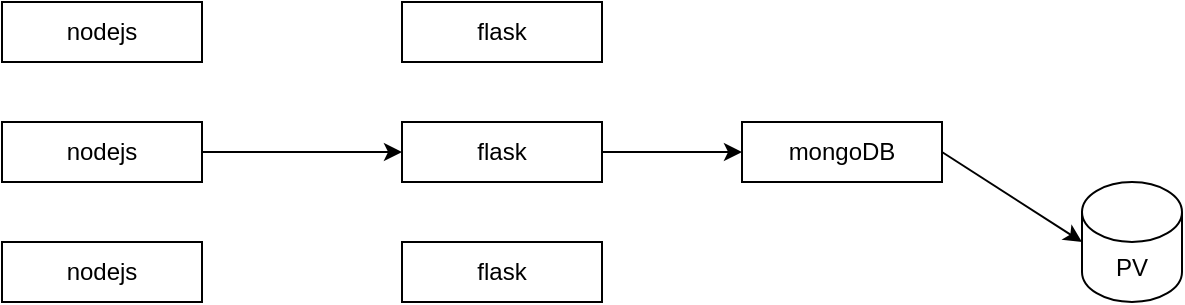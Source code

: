 <mxfile>
    <diagram id="ftgZD6cgVS2t9gAek8pU" name="ページ1">
        <mxGraphModel dx="909" dy="426" grid="1" gridSize="10" guides="1" tooltips="1" connect="1" arrows="1" fold="1" page="1" pageScale="1" pageWidth="850" pageHeight="1100" math="0" shadow="0">
            <root>
                <mxCell id="0"/>
                <mxCell id="1" parent="0"/>
                <mxCell id="2" value="nodejs" style="rounded=0;whiteSpace=wrap;html=1;" vertex="1" parent="1">
                    <mxGeometry x="190" y="100" width="100" height="30" as="geometry"/>
                </mxCell>
                <mxCell id="3" value="flask" style="rounded=0;whiteSpace=wrap;html=1;" vertex="1" parent="1">
                    <mxGeometry x="390" y="100" width="100" height="30" as="geometry"/>
                </mxCell>
                <mxCell id="4" value="PV" style="shape=cylinder3;whiteSpace=wrap;html=1;boundedLbl=1;backgroundOutline=1;size=15;" vertex="1" parent="1">
                    <mxGeometry x="730" y="190" width="50" height="60" as="geometry"/>
                </mxCell>
                <mxCell id="10" style="edgeStyle=none;html=1;exitX=1;exitY=0.5;exitDx=0;exitDy=0;entryX=0;entryY=0.5;entryDx=0;entryDy=0;" edge="1" parent="1" source="5" target="6">
                    <mxGeometry relative="1" as="geometry"/>
                </mxCell>
                <mxCell id="5" value="nodejs" style="rounded=0;whiteSpace=wrap;html=1;" vertex="1" parent="1">
                    <mxGeometry x="190" y="160" width="100" height="30" as="geometry"/>
                </mxCell>
                <mxCell id="11" style="edgeStyle=none;html=1;exitX=1;exitY=0.5;exitDx=0;exitDy=0;entryX=0;entryY=0.5;entryDx=0;entryDy=0;" edge="1" parent="1" source="6" target="9">
                    <mxGeometry relative="1" as="geometry"/>
                </mxCell>
                <mxCell id="6" value="flask" style="rounded=0;whiteSpace=wrap;html=1;" vertex="1" parent="1">
                    <mxGeometry x="390" y="160" width="100" height="30" as="geometry"/>
                </mxCell>
                <mxCell id="7" value="nodejs" style="rounded=0;whiteSpace=wrap;html=1;" vertex="1" parent="1">
                    <mxGeometry x="190" y="220" width="100" height="30" as="geometry"/>
                </mxCell>
                <mxCell id="8" value="flask" style="rounded=0;whiteSpace=wrap;html=1;" vertex="1" parent="1">
                    <mxGeometry x="390" y="220" width="100" height="30" as="geometry"/>
                </mxCell>
                <mxCell id="13" style="edgeStyle=none;html=1;exitX=1;exitY=0.5;exitDx=0;exitDy=0;entryX=0;entryY=0.5;entryDx=0;entryDy=0;entryPerimeter=0;" edge="1" parent="1" source="9" target="4">
                    <mxGeometry relative="1" as="geometry"/>
                </mxCell>
                <mxCell id="9" value="mongoDB" style="rounded=0;whiteSpace=wrap;html=1;" vertex="1" parent="1">
                    <mxGeometry x="560" y="160" width="100" height="30" as="geometry"/>
                </mxCell>
            </root>
        </mxGraphModel>
    </diagram>
</mxfile>